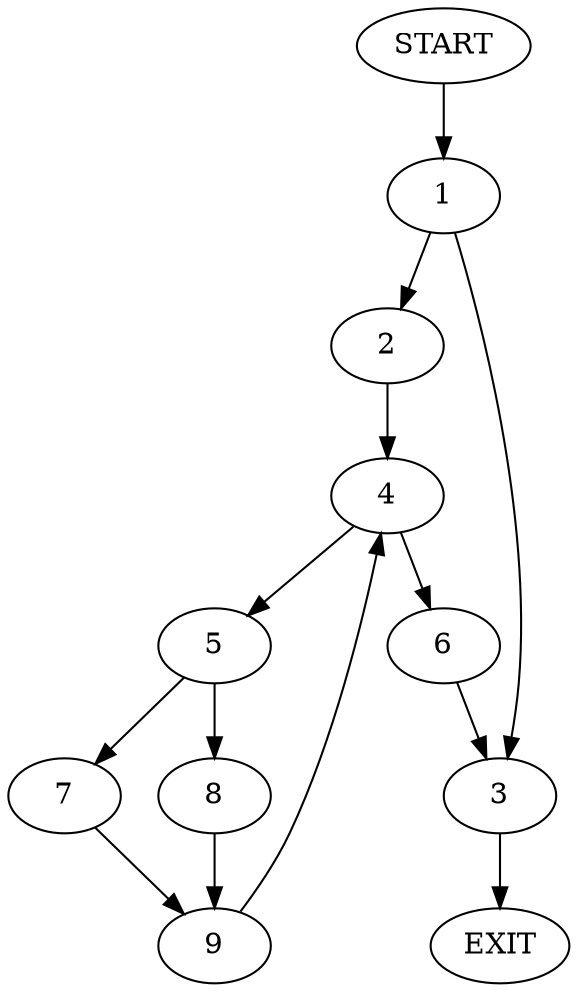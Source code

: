 digraph {
0 [label="START"]
10 [label="EXIT"]
0 -> 1
1 -> 2
1 -> 3
3 -> 10
2 -> 4
4 -> 5
4 -> 6
6 -> 3
5 -> 7
5 -> 8
7 -> 9
8 -> 9
9 -> 4
}
